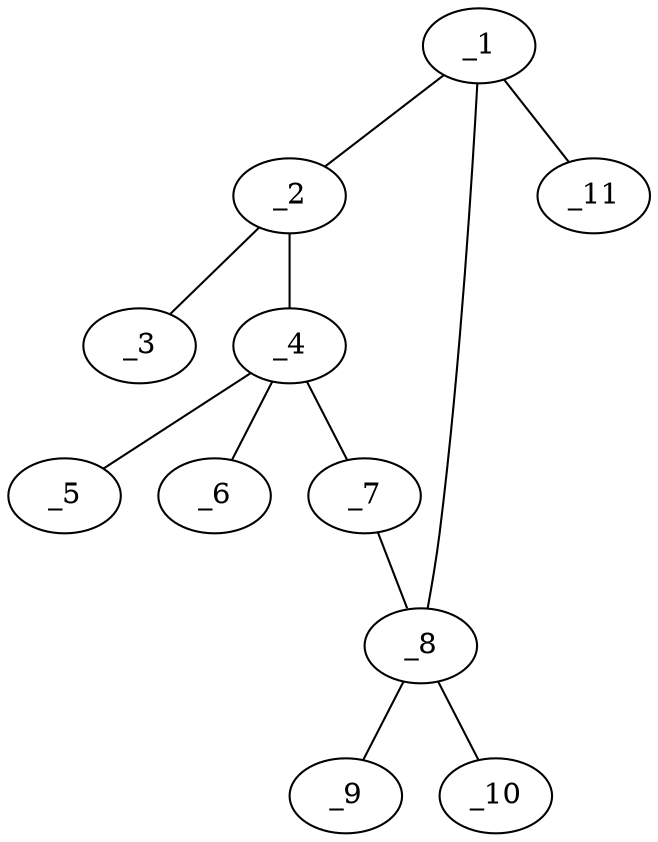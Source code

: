 graph molid629494 {
	_1	 [charge=0,
		chem=4,
		symbol="N  ",
		x="3.2601",
		y="-0.6739"];
	_2	 [charge=0,
		chem=1,
		symbol="C  ",
		x="2.9511",
		y="0.2771"];
	_1 -- _2	 [valence=1];
	_8	 [charge=0,
		chem=5,
		symbol="S  ",
		x="4.2601",
		y="-0.6739"];
	_1 -- _8	 [valence=1];
	_11	 [charge=0,
		chem=1,
		symbol="C  ",
		x="2.6723",
		y="-1.4829"];
	_1 -- _11	 [valence=1];
	_3	 [charge=0,
		chem=2,
		symbol="O  ",
		x=2,
		y="0.5862"];
	_2 -- _3	 [valence=2];
	_4	 [charge=0,
		chem=1,
		symbol="C  ",
		x="3.7601",
		y="0.8649"];
	_2 -- _4	 [valence=1];
	_5	 [charge=0,
		chem=1,
		symbol="C  ",
		x="3.1723",
		y="1.6739"];
	_4 -- _5	 [valence=1];
	_6	 [charge=0,
		chem=1,
		symbol="C  ",
		x="4.3479",
		y="1.6739"];
	_4 -- _6	 [valence=1];
	_7	 [charge=0,
		chem=4,
		symbol="N  ",
		x="4.5691",
		y="0.2771"];
	_4 -- _7	 [valence=1];
	_7 -- _8	 [valence=1];
	_9	 [charge=0,
		chem=2,
		symbol="O  ",
		x="4.2601",
		y="-1.6739"];
	_8 -- _9	 [valence=2];
	_10	 [charge=0,
		chem=2,
		symbol="O  ",
		x="5.2111",
		y="-0.983"];
	_8 -- _10	 [valence=2];
}
